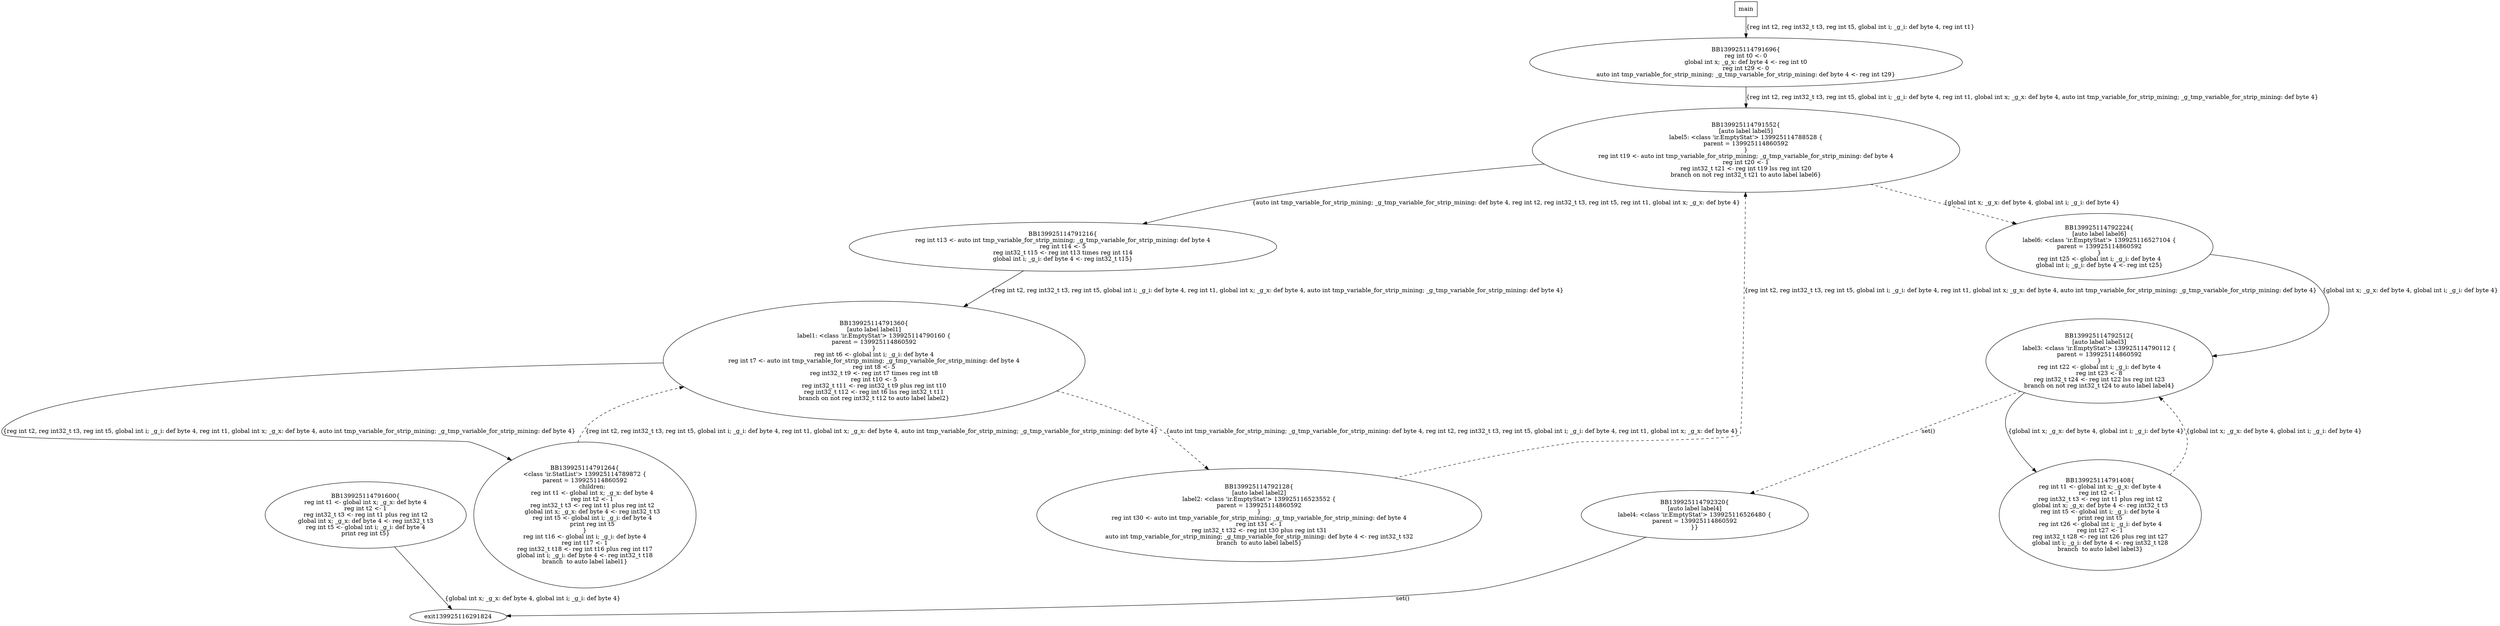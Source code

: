 digraph G {
139925114791600 [label="BB139925114791600{\nreg int t1 <- global int x; _g_x: def byte 4\nreg int t2 <- 1\nreg int32_t t3 <- reg int t1 plus reg int t2\nglobal int x; _g_x: def byte 4 <- reg int32_t t3\nreg int t5 <- global int i; _g_i: def byte 4\nprint reg int t5}"];
139925114791600 -> exit139925116291824 [label="{global int x; _g_x: def byte 4, global int i; _g_i: def byte 4}"];
139925114791696 [label="BB139925114791696{\nreg int t0 <- 0\nglobal int x; _g_x: def byte 4 <- reg int t0\nreg int t29 <- 0\nauto int tmp_variable_for_strip_mining; _g_tmp_variable_for_strip_mining: def byte 4 <- reg int t29}"];
139925114791696 -> 139925114791552 [label="{reg int t2, reg int32_t t3, reg int t5, global int i; _g_i: def byte 4, reg int t1, global int x; _g_x: def byte 4, auto int tmp_variable_for_strip_mining; _g_tmp_variable_for_strip_mining: def byte 4}"];
139925114791552 [label="BB139925114791552{\n[auto label label5]\nlabel5: <class 'ir.EmptyStat'> 139925114788528 {
parent = 139925114860592
}\nreg int t19 <- auto int tmp_variable_for_strip_mining; _g_tmp_variable_for_strip_mining: def byte 4\nreg int t20 <- 1\nreg int32_t t21 <- reg int t19 lss reg int t20\nbranch on not reg int32_t t21 to auto label label6}"];
139925114791552 -> 139925114791216 [label="{auto int tmp_variable_for_strip_mining; _g_tmp_variable_for_strip_mining: def byte 4, reg int t2, reg int32_t t3, reg int t5, reg int t1, global int x; _g_x: def byte 4}"];
139925114791552 -> 139925114792224 [style=dashed,label="{global int x; _g_x: def byte 4, global int i; _g_i: def byte 4}"];
139925114791216 [label="BB139925114791216{\nreg int t13 <- auto int tmp_variable_for_strip_mining; _g_tmp_variable_for_strip_mining: def byte 4\nreg int t14 <- 5\nreg int32_t t15 <- reg int t13 times reg int t14\nglobal int i; _g_i: def byte 4 <- reg int32_t t15}"];
139925114791216 -> 139925114791360 [label="{reg int t2, reg int32_t t3, reg int t5, global int i; _g_i: def byte 4, reg int t1, global int x; _g_x: def byte 4, auto int tmp_variable_for_strip_mining; _g_tmp_variable_for_strip_mining: def byte 4}"];
139925114791360 [label="BB139925114791360{\n[auto label label1]\nlabel1: <class 'ir.EmptyStat'> 139925114790160 {
parent = 139925114860592
}\nreg int t6 <- global int i; _g_i: def byte 4\nreg int t7 <- auto int tmp_variable_for_strip_mining; _g_tmp_variable_for_strip_mining: def byte 4\nreg int t8 <- 5\nreg int32_t t9 <- reg int t7 times reg int t8\nreg int t10 <- 5\nreg int32_t t11 <- reg int32_t t9 plus reg int t10\nreg int32_t t12 <- reg int t6 lss reg int32_t t11\nbranch on not reg int32_t t12 to auto label label2}"];
139925114791360 -> 139925114791264 [label="{reg int t2, reg int32_t t3, reg int t5, global int i; _g_i: def byte 4, reg int t1, global int x; _g_x: def byte 4, auto int tmp_variable_for_strip_mining; _g_tmp_variable_for_strip_mining: def byte 4}"];
139925114791360 -> 139925114792128 [style=dashed,label="{auto int tmp_variable_for_strip_mining; _g_tmp_variable_for_strip_mining: def byte 4, reg int t2, reg int32_t t3, reg int t5, global int i; _g_i: def byte 4, reg int t1, global int x; _g_x: def byte 4}"];
139925114791264 [label="BB139925114791264{\n<class 'ir.StatList'> 139925114789872 {
parent = 139925114860592
	children:
	reg int t1 <- global int x; _g_x: def byte 4
	reg int t2 <- 1
	reg int32_t t3 <- reg int t1 plus reg int t2
	global int x; _g_x: def byte 4 <- reg int32_t t3
	reg int t5 <- global int i; _g_i: def byte 4
	print reg int t5
}\nreg int t16 <- global int i; _g_i: def byte 4\nreg int t17 <- 1\nreg int32_t t18 <- reg int t16 plus reg int t17\nglobal int i; _g_i: def byte 4 <- reg int32_t t18\nbranch  to auto label label1}"];
139925114791264 -> 139925114791360 [style=dashed,label="{reg int t2, reg int32_t t3, reg int t5, global int i; _g_i: def byte 4, reg int t1, global int x; _g_x: def byte 4, auto int tmp_variable_for_strip_mining; _g_tmp_variable_for_strip_mining: def byte 4}"];
139925114792128 [label="BB139925114792128{\n[auto label label2]\nlabel2: <class 'ir.EmptyStat'> 139925116523552 {
parent = 139925114860592
}\nreg int t30 <- auto int tmp_variable_for_strip_mining; _g_tmp_variable_for_strip_mining: def byte 4\nreg int t31 <- 1\nreg int32_t t32 <- reg int t30 plus reg int t31\nauto int tmp_variable_for_strip_mining; _g_tmp_variable_for_strip_mining: def byte 4 <- reg int32_t t32\nbranch  to auto label label5}"];
139925114792128 -> 139925114791552 [style=dashed,label="{reg int t2, reg int32_t t3, reg int t5, global int i; _g_i: def byte 4, reg int t1, global int x; _g_x: def byte 4, auto int tmp_variable_for_strip_mining; _g_tmp_variable_for_strip_mining: def byte 4}"];
139925114792224 [label="BB139925114792224{\n[auto label label6]\nlabel6: <class 'ir.EmptyStat'> 139925116527104 {
parent = 139925114860592
}\nreg int t25 <- global int i; _g_i: def byte 4\nglobal int i; _g_i: def byte 4 <- reg int t25}"];
139925114792224 -> 139925114792512 [label="{global int x; _g_x: def byte 4, global int i; _g_i: def byte 4}"];
139925114792512 [label="BB139925114792512{\n[auto label label3]\nlabel3: <class 'ir.EmptyStat'> 139925114790112 {
parent = 139925114860592
}\nreg int t22 <- global int i; _g_i: def byte 4\nreg int t23 <- 8\nreg int32_t t24 <- reg int t22 lss reg int t23\nbranch on not reg int32_t t24 to auto label label4}"];
139925114792512 -> 139925114791408 [label="{global int x; _g_x: def byte 4, global int i; _g_i: def byte 4}"];
139925114792512 -> 139925114792320 [style=dashed,label="set()"];
139925114791408 [label="BB139925114791408{\nreg int t1 <- global int x; _g_x: def byte 4\nreg int t2 <- 1\nreg int32_t t3 <- reg int t1 plus reg int t2\nglobal int x; _g_x: def byte 4 <- reg int32_t t3\nreg int t5 <- global int i; _g_i: def byte 4\nprint reg int t5\nreg int t26 <- global int i; _g_i: def byte 4\nreg int t27 <- 1\nreg int32_t t28 <- reg int t26 plus reg int t27\nglobal int i; _g_i: def byte 4 <- reg int32_t t28\nbranch  to auto label label3}"];
139925114791408 -> 139925114792512 [style=dashed,label="{global int x; _g_x: def byte 4, global int i; _g_i: def byte 4}"];
139925114792320 [label="BB139925114792320{\n[auto label label4]\nlabel4: <class 'ir.EmptyStat'> 139925116526480 {
parent = 139925114860592
}}"];
139925114792320 -> exit139925116291824 [label="set()"];
main [shape=box];
main -> 139925114791696 [label="{reg int t2, reg int32_t t3, reg int t5, global int i; _g_i: def byte 4, reg int t1}"];
}
